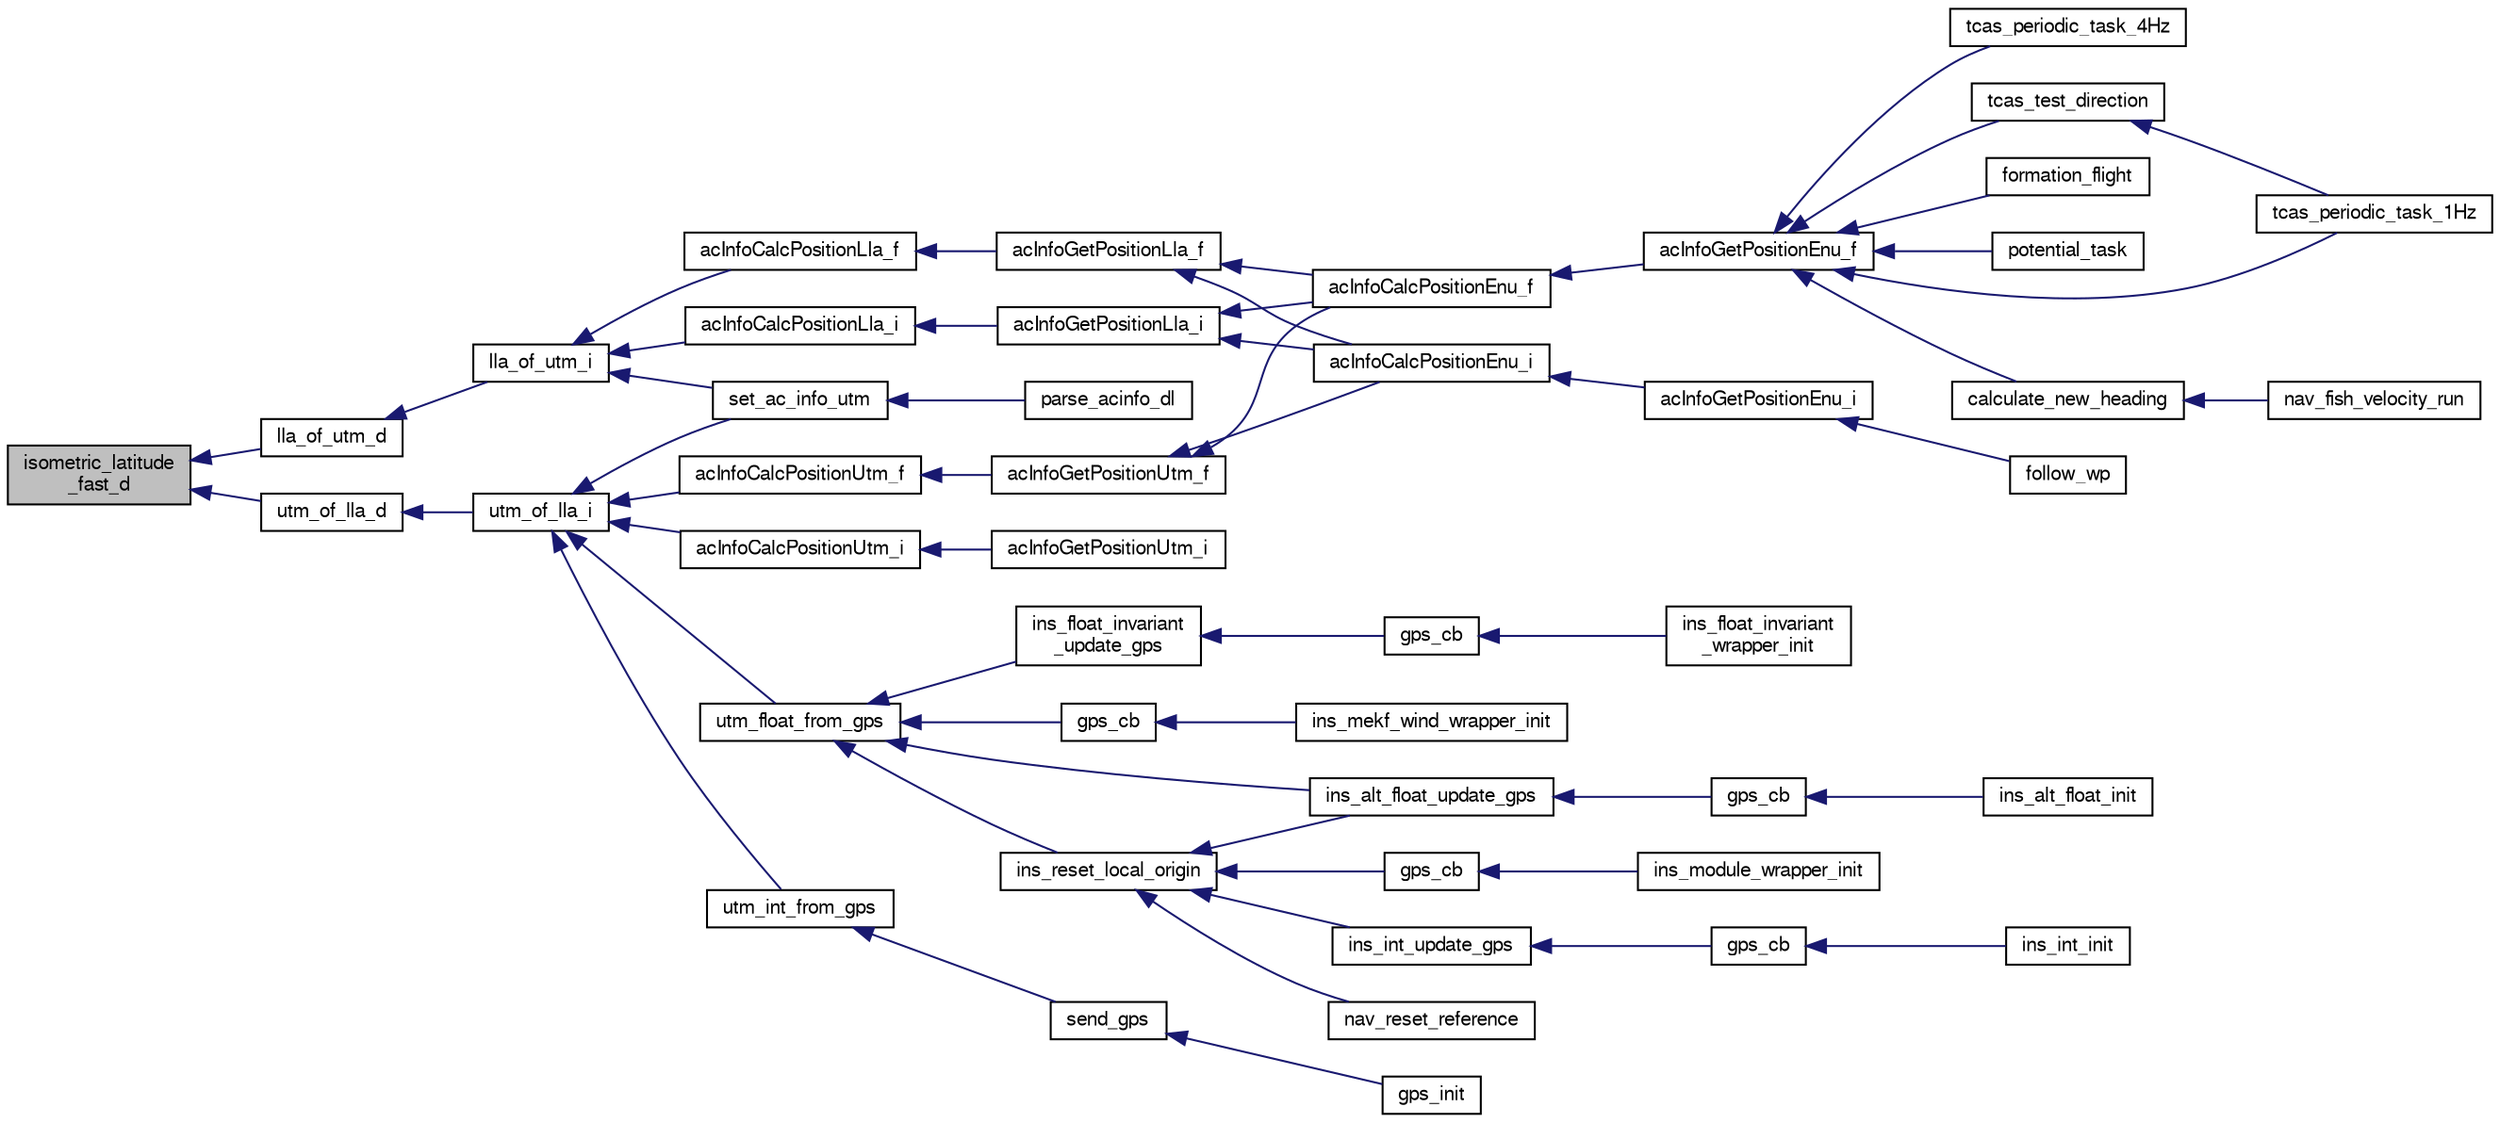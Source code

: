 digraph "isometric_latitude_fast_d"
{
  edge [fontname="FreeSans",fontsize="10",labelfontname="FreeSans",labelfontsize="10"];
  node [fontname="FreeSans",fontsize="10",shape=record];
  rankdir="LR";
  Node1 [label="isometric_latitude\l_fast_d",height=0.2,width=0.4,color="black", fillcolor="grey75", style="filled", fontcolor="black"];
  Node1 -> Node2 [dir="back",color="midnightblue",fontsize="10",style="solid",fontname="FreeSans"];
  Node2 [label="lla_of_utm_d",height=0.2,width=0.4,color="black", fillcolor="white", style="filled",URL="$group__math__geodetic__double.html#ga0f160507506fc364a8b2c35327d252fa"];
  Node2 -> Node3 [dir="back",color="midnightblue",fontsize="10",style="solid",fontname="FreeSans"];
  Node3 [label="lla_of_utm_i",height=0.2,width=0.4,color="black", fillcolor="white", style="filled",URL="$group__math__geodetic__int.html#ga3e1a1eaa12a3890f5a70574219a74d9e",tooltip="Convert a UTM to LLA. "];
  Node3 -> Node4 [dir="back",color="midnightblue",fontsize="10",style="solid",fontname="FreeSans"];
  Node4 [label="set_ac_info_utm",height=0.2,width=0.4,color="black", fillcolor="white", style="filled",URL="$group__ac__info.html#ga2f523b260d5f5dda8f138ba70435479c",tooltip="Set Aircraft info. "];
  Node4 -> Node5 [dir="back",color="midnightblue",fontsize="10",style="solid",fontname="FreeSans"];
  Node5 [label="parse_acinfo_dl",height=0.2,width=0.4,color="black", fillcolor="white", style="filled",URL="$group__ac__info.html#ga17b120995d97d500b7eb5aea22214041",tooltip="Parse all datalink or telemetry messages that contain global position of other acs Messages currently..."];
  Node3 -> Node6 [dir="back",color="midnightblue",fontsize="10",style="solid",fontname="FreeSans"];
  Node6 [label="acInfoCalcPositionLla_i",height=0.2,width=0.4,color="black", fillcolor="white", style="filled",URL="$group__ac__info.html#ga660def4d2d1433508928beb427d1b7c7"];
  Node6 -> Node7 [dir="back",color="midnightblue",fontsize="10",style="solid",fontname="FreeSans"];
  Node7 [label="acInfoGetPositionLla_i",height=0.2,width=0.4,color="black", fillcolor="white", style="filled",URL="$group__ac__info.html#gafc650e7d5bdaa36628912178842e55bd",tooltip="Get position from LLA coordinates (int). "];
  Node7 -> Node8 [dir="back",color="midnightblue",fontsize="10",style="solid",fontname="FreeSans"];
  Node8 [label="acInfoCalcPositionEnu_i",height=0.2,width=0.4,color="black", fillcolor="white", style="filled",URL="$group__ac__info.html#gad27d2e9d1854b608ee9d187eb51a368e"];
  Node8 -> Node9 [dir="back",color="midnightblue",fontsize="10",style="solid",fontname="FreeSans"];
  Node9 [label="acInfoGetPositionEnu_i",height=0.2,width=0.4,color="black", fillcolor="white", style="filled",URL="$group__ac__info.html#ga375088f288d8540b8f3404c6a58f4646",tooltip="Get position in local ENU coordinates (int). "];
  Node9 -> Node10 [dir="back",color="midnightblue",fontsize="10",style="solid",fontname="FreeSans"];
  Node10 [label="follow_wp",height=0.2,width=0.4,color="black", fillcolor="white", style="filled",URL="$follow_8h.html#a193d671739e35bbb235456cb3b65e9ff"];
  Node7 -> Node11 [dir="back",color="midnightblue",fontsize="10",style="solid",fontname="FreeSans"];
  Node11 [label="acInfoCalcPositionEnu_f",height=0.2,width=0.4,color="black", fillcolor="white", style="filled",URL="$group__ac__info.html#ga5f26bc7946ecd4d712ed0baa6cbe8dd1"];
  Node11 -> Node12 [dir="back",color="midnightblue",fontsize="10",style="solid",fontname="FreeSans"];
  Node12 [label="acInfoGetPositionEnu_f",height=0.2,width=0.4,color="black", fillcolor="white", style="filled",URL="$group__ac__info.html#ga525710b691b4f60d3e55c3c4b2cb092c",tooltip="Get position in local ENU coordinates (float). "];
  Node12 -> Node13 [dir="back",color="midnightblue",fontsize="10",style="solid",fontname="FreeSans"];
  Node13 [label="formation_flight",height=0.2,width=0.4,color="black", fillcolor="white", style="filled",URL="$formation_8h.html#a18de0c4f9e864cb4db84458b33b463dd"];
  Node12 -> Node14 [dir="back",color="midnightblue",fontsize="10",style="solid",fontname="FreeSans"];
  Node14 [label="potential_task",height=0.2,width=0.4,color="black", fillcolor="white", style="filled",URL="$potential_8h.html#a2ecae8ed4b80ccfece655453a56db7cd"];
  Node12 -> Node15 [dir="back",color="midnightblue",fontsize="10",style="solid",fontname="FreeSans"];
  Node15 [label="tcas_test_direction",height=0.2,width=0.4,color="black", fillcolor="white", style="filled",URL="$tcas_8c.html#a5baa7069079b8f1211e22af90cf7593b"];
  Node15 -> Node16 [dir="back",color="midnightblue",fontsize="10",style="solid",fontname="FreeSans"];
  Node16 [label="tcas_periodic_task_1Hz",height=0.2,width=0.4,color="black", fillcolor="white", style="filled",URL="$tcas_8h.html#adb2f00821358ed6ad0f366e6a2422558"];
  Node12 -> Node16 [dir="back",color="midnightblue",fontsize="10",style="solid",fontname="FreeSans"];
  Node12 -> Node17 [dir="back",color="midnightblue",fontsize="10",style="solid",fontname="FreeSans"];
  Node17 [label="tcas_periodic_task_4Hz",height=0.2,width=0.4,color="black", fillcolor="white", style="filled",URL="$tcas_8h.html#aa520d855e76e58f77855603fde040497"];
  Node12 -> Node18 [dir="back",color="midnightblue",fontsize="10",style="solid",fontname="FreeSans"];
  Node18 [label="calculate_new_heading",height=0.2,width=0.4,color="black", fillcolor="white", style="filled",URL="$nav__fish_8c.html#aabac53beb17b84ea4474a72fb85e2abb",tooltip="calculates new variation of the heading for the uav based on current state "];
  Node18 -> Node19 [dir="back",color="midnightblue",fontsize="10",style="solid",fontname="FreeSans"];
  Node19 [label="nav_fish_velocity_run",height=0.2,width=0.4,color="black", fillcolor="white", style="filled",URL="$nav__fish_8h.html#ae25f7a8ee455c00944445f6b12b3a49f",tooltip="nav fish velocity run "];
  Node3 -> Node20 [dir="back",color="midnightblue",fontsize="10",style="solid",fontname="FreeSans"];
  Node20 [label="acInfoCalcPositionLla_f",height=0.2,width=0.4,color="black", fillcolor="white", style="filled",URL="$group__ac__info.html#ga66c45f46dcc1835b0297fcb89240db20"];
  Node20 -> Node21 [dir="back",color="midnightblue",fontsize="10",style="solid",fontname="FreeSans"];
  Node21 [label="acInfoGetPositionLla_f",height=0.2,width=0.4,color="black", fillcolor="white", style="filled",URL="$group__ac__info.html#ga9712309206b85d9fb005f0ba19553a04",tooltip="Get position from LLA coordinates (float). "];
  Node21 -> Node8 [dir="back",color="midnightblue",fontsize="10",style="solid",fontname="FreeSans"];
  Node21 -> Node11 [dir="back",color="midnightblue",fontsize="10",style="solid",fontname="FreeSans"];
  Node1 -> Node22 [dir="back",color="midnightblue",fontsize="10",style="solid",fontname="FreeSans"];
  Node22 [label="utm_of_lla_d",height=0.2,width=0.4,color="black", fillcolor="white", style="filled",URL="$group__math__geodetic__double.html#ga9d76a215409f6f6bfcfe8214d6398250"];
  Node22 -> Node23 [dir="back",color="midnightblue",fontsize="10",style="solid",fontname="FreeSans"];
  Node23 [label="utm_of_lla_i",height=0.2,width=0.4,color="black", fillcolor="white", style="filled",URL="$group__math__geodetic__int.html#gad84470d73cce3f4d1c54bf579239849c",tooltip="Convert a LLA to UTM. "];
  Node23 -> Node4 [dir="back",color="midnightblue",fontsize="10",style="solid",fontname="FreeSans"];
  Node23 -> Node24 [dir="back",color="midnightblue",fontsize="10",style="solid",fontname="FreeSans"];
  Node24 [label="acInfoCalcPositionUtm_i",height=0.2,width=0.4,color="black", fillcolor="white", style="filled",URL="$group__ac__info.html#ga625b19c827e0414eba7db51eb8ca4a75"];
  Node24 -> Node25 [dir="back",color="midnightblue",fontsize="10",style="solid",fontname="FreeSans"];
  Node25 [label="acInfoGetPositionUtm_i",height=0.2,width=0.4,color="black", fillcolor="white", style="filled",URL="$group__ac__info.html#ga70185310208daf9b55c913658348886b",tooltip="Get position from UTM coordinates (int). "];
  Node23 -> Node26 [dir="back",color="midnightblue",fontsize="10",style="solid",fontname="FreeSans"];
  Node26 [label="acInfoCalcPositionUtm_f",height=0.2,width=0.4,color="black", fillcolor="white", style="filled",URL="$group__ac__info.html#ga372e62985b33d1539347cfadb62d9aff"];
  Node26 -> Node27 [dir="back",color="midnightblue",fontsize="10",style="solid",fontname="FreeSans"];
  Node27 [label="acInfoGetPositionUtm_f",height=0.2,width=0.4,color="black", fillcolor="white", style="filled",URL="$group__ac__info.html#ga74acacb611beb144c68c7b41ef3e50a4",tooltip="Get position from UTM coordinates (float). "];
  Node27 -> Node8 [dir="back",color="midnightblue",fontsize="10",style="solid",fontname="FreeSans"];
  Node27 -> Node11 [dir="back",color="midnightblue",fontsize="10",style="solid",fontname="FreeSans"];
  Node23 -> Node28 [dir="back",color="midnightblue",fontsize="10",style="solid",fontname="FreeSans"];
  Node28 [label="utm_float_from_gps",height=0.2,width=0.4,color="black", fillcolor="white", style="filled",URL="$gps_8h.html#a1343b41c94f919a6a593b958b275683f",tooltip="Convenience function to get utm position in float from GPS structure. "];
  Node28 -> Node29 [dir="back",color="midnightblue",fontsize="10",style="solid",fontname="FreeSans"];
  Node29 [label="gps_cb",height=0.2,width=0.4,color="black", fillcolor="white", style="filled",URL="$ins__mekf__wind__wrapper_8c.html#a1c1656ce80fe1f1ad49fea691164dbf8"];
  Node29 -> Node30 [dir="back",color="midnightblue",fontsize="10",style="solid",fontname="FreeSans"];
  Node30 [label="ins_mekf_wind_wrapper_init",height=0.2,width=0.4,color="black", fillcolor="white", style="filled",URL="$ins__mekf__wind__wrapper_8h.html#a7b3c1fefc89ec1a4ff25484626a02deb",tooltip="Init function. "];
  Node28 -> Node31 [dir="back",color="midnightblue",fontsize="10",style="solid",fontname="FreeSans"];
  Node31 [label="ins_reset_local_origin",height=0.2,width=0.4,color="black", fillcolor="white", style="filled",URL="$ins_8h.html#a14cb66a86c67d8b9216a8c12f58c311b",tooltip="INS local origin reset. "];
  Node31 -> Node32 [dir="back",color="midnightblue",fontsize="10",style="solid",fontname="FreeSans"];
  Node32 [label="nav_reset_reference",height=0.2,width=0.4,color="black", fillcolor="white", style="filled",URL="$common__nav_8h.html#a1886ff619a5c03dc6c54729f301fa62e",tooltip="Reset the geographic reference to the current GPS fix. "];
  Node31 -> Node33 [dir="back",color="midnightblue",fontsize="10",style="solid",fontname="FreeSans"];
  Node33 [label="gps_cb",height=0.2,width=0.4,color="black", fillcolor="white", style="filled",URL="$ins__skeleton_8c.html#a1c1656ce80fe1f1ad49fea691164dbf8"];
  Node33 -> Node34 [dir="back",color="midnightblue",fontsize="10",style="solid",fontname="FreeSans"];
  Node34 [label="ins_module_wrapper_init",height=0.2,width=0.4,color="black", fillcolor="white", style="filled",URL="$ins__skeleton_8h.html#a36545e3f7b1233bb331ff0952d01a9bc"];
  Node31 -> Node35 [dir="back",color="midnightblue",fontsize="10",style="solid",fontname="FreeSans"];
  Node35 [label="ins_alt_float_update_gps",height=0.2,width=0.4,color="black", fillcolor="white", style="filled",URL="$ins__alt__float_8c.html#ac5b472605ca2035825b6ccca1c4d8c5e"];
  Node35 -> Node36 [dir="back",color="midnightblue",fontsize="10",style="solid",fontname="FreeSans"];
  Node36 [label="gps_cb",height=0.2,width=0.4,color="black", fillcolor="white", style="filled",URL="$ins__alt__float_8c.html#a1c1656ce80fe1f1ad49fea691164dbf8"];
  Node36 -> Node37 [dir="back",color="midnightblue",fontsize="10",style="solid",fontname="FreeSans"];
  Node37 [label="ins_alt_float_init",height=0.2,width=0.4,color="black", fillcolor="white", style="filled",URL="$ins__alt__float_8h.html#addae4691b18806ce2db90c10ef8d7274"];
  Node31 -> Node38 [dir="back",color="midnightblue",fontsize="10",style="solid",fontname="FreeSans"];
  Node38 [label="ins_int_update_gps",height=0.2,width=0.4,color="black", fillcolor="white", style="filled",URL="$ins__int_8h.html#a54df8c17ccf7a20d6ca09ad0b8f45db3"];
  Node38 -> Node39 [dir="back",color="midnightblue",fontsize="10",style="solid",fontname="FreeSans"];
  Node39 [label="gps_cb",height=0.2,width=0.4,color="black", fillcolor="white", style="filled",URL="$ins__int_8c.html#a1c1656ce80fe1f1ad49fea691164dbf8"];
  Node39 -> Node40 [dir="back",color="midnightblue",fontsize="10",style="solid",fontname="FreeSans"];
  Node40 [label="ins_int_init",height=0.2,width=0.4,color="black", fillcolor="white", style="filled",URL="$ins__int_8h.html#a6f47e4e65f9697a961c3bef79e9029e4"];
  Node28 -> Node35 [dir="back",color="midnightblue",fontsize="10",style="solid",fontname="FreeSans"];
  Node28 -> Node41 [dir="back",color="midnightblue",fontsize="10",style="solid",fontname="FreeSans"];
  Node41 [label="ins_float_invariant\l_update_gps",height=0.2,width=0.4,color="black", fillcolor="white", style="filled",URL="$ins__float__invariant_8h.html#a61e3f6c5195a9e0e99428c7cb5981382"];
  Node41 -> Node42 [dir="back",color="midnightblue",fontsize="10",style="solid",fontname="FreeSans"];
  Node42 [label="gps_cb",height=0.2,width=0.4,color="black", fillcolor="white", style="filled",URL="$ins__float__invariant__wrapper_8c.html#a1c1656ce80fe1f1ad49fea691164dbf8"];
  Node42 -> Node43 [dir="back",color="midnightblue",fontsize="10",style="solid",fontname="FreeSans"];
  Node43 [label="ins_float_invariant\l_wrapper_init",height=0.2,width=0.4,color="black", fillcolor="white", style="filled",URL="$ins__float__invariant__wrapper_8h.html#abd4f3b0fcceec4de92a1ad9a7653c6f3"];
  Node23 -> Node44 [dir="back",color="midnightblue",fontsize="10",style="solid",fontname="FreeSans"];
  Node44 [label="utm_int_from_gps",height=0.2,width=0.4,color="black", fillcolor="white", style="filled",URL="$gps_8h.html#a4fff1fd94429e7d036ba27af86a8c5ed",tooltip="Convenience function to get utm position in int from GPS structure. "];
  Node44 -> Node45 [dir="back",color="midnightblue",fontsize="10",style="solid",fontname="FreeSans"];
  Node45 [label="send_gps",height=0.2,width=0.4,color="black", fillcolor="white", style="filled",URL="$gps_8c.html#ac803c4ab4fb8dc92a4c4463c07da1600"];
  Node45 -> Node46 [dir="back",color="midnightblue",fontsize="10",style="solid",fontname="FreeSans"];
  Node46 [label="gps_init",height=0.2,width=0.4,color="black", fillcolor="white", style="filled",URL="$gps_8h.html#ab37f7040b9efd19fdd3f92b1df77e771",tooltip="initialize the global GPS state "];
}
